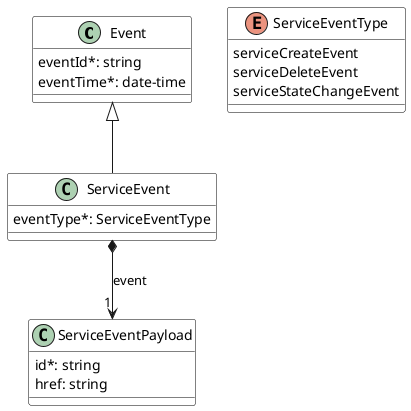 @startuml
skinparam {
    ClassBackgroundColor White
    ClassBorderColor Black
}


class Event {

    eventId*: string
    eventTime*: date-time
}



class ServiceEvent {

    eventType*: ServiceEventType
}
Event <|-- ServiceEvent

ServiceEvent *-->"1" ServiceEventPayload : event


class ServiceEventPayload {

    id*: string
    href: string
}



enum ServiceEventType {

    serviceCreateEvent
    serviceDeleteEvent
    serviceStateChangeEvent
}
@enduml
